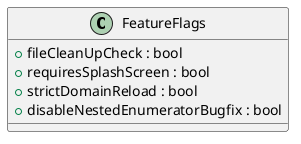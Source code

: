 @startuml
class FeatureFlags {
    + fileCleanUpCheck : bool
    + requiresSplashScreen : bool
    + strictDomainReload : bool
    + disableNestedEnumeratorBugfix : bool
}
@enduml
